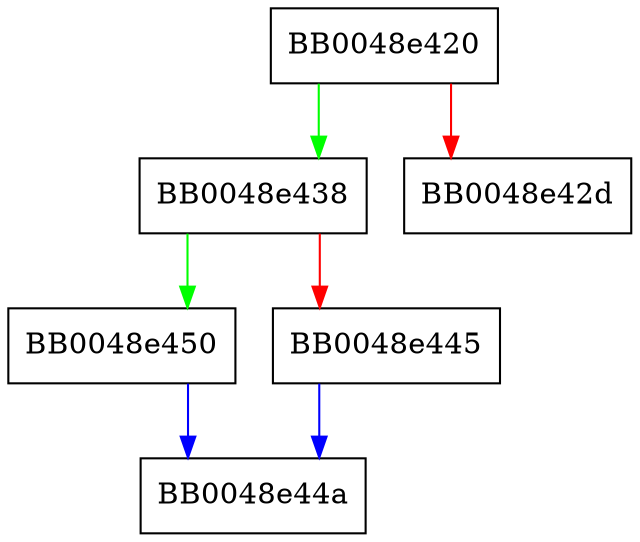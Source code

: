 digraph ssl_check_srvr_ecc_cert_and_alg {
  node [shape="box"];
  graph [splines=ortho];
  BB0048e420 -> BB0048e438 [color="green"];
  BB0048e420 -> BB0048e42d [color="red"];
  BB0048e438 -> BB0048e450 [color="green"];
  BB0048e438 -> BB0048e445 [color="red"];
  BB0048e445 -> BB0048e44a [color="blue"];
  BB0048e450 -> BB0048e44a [color="blue"];
}